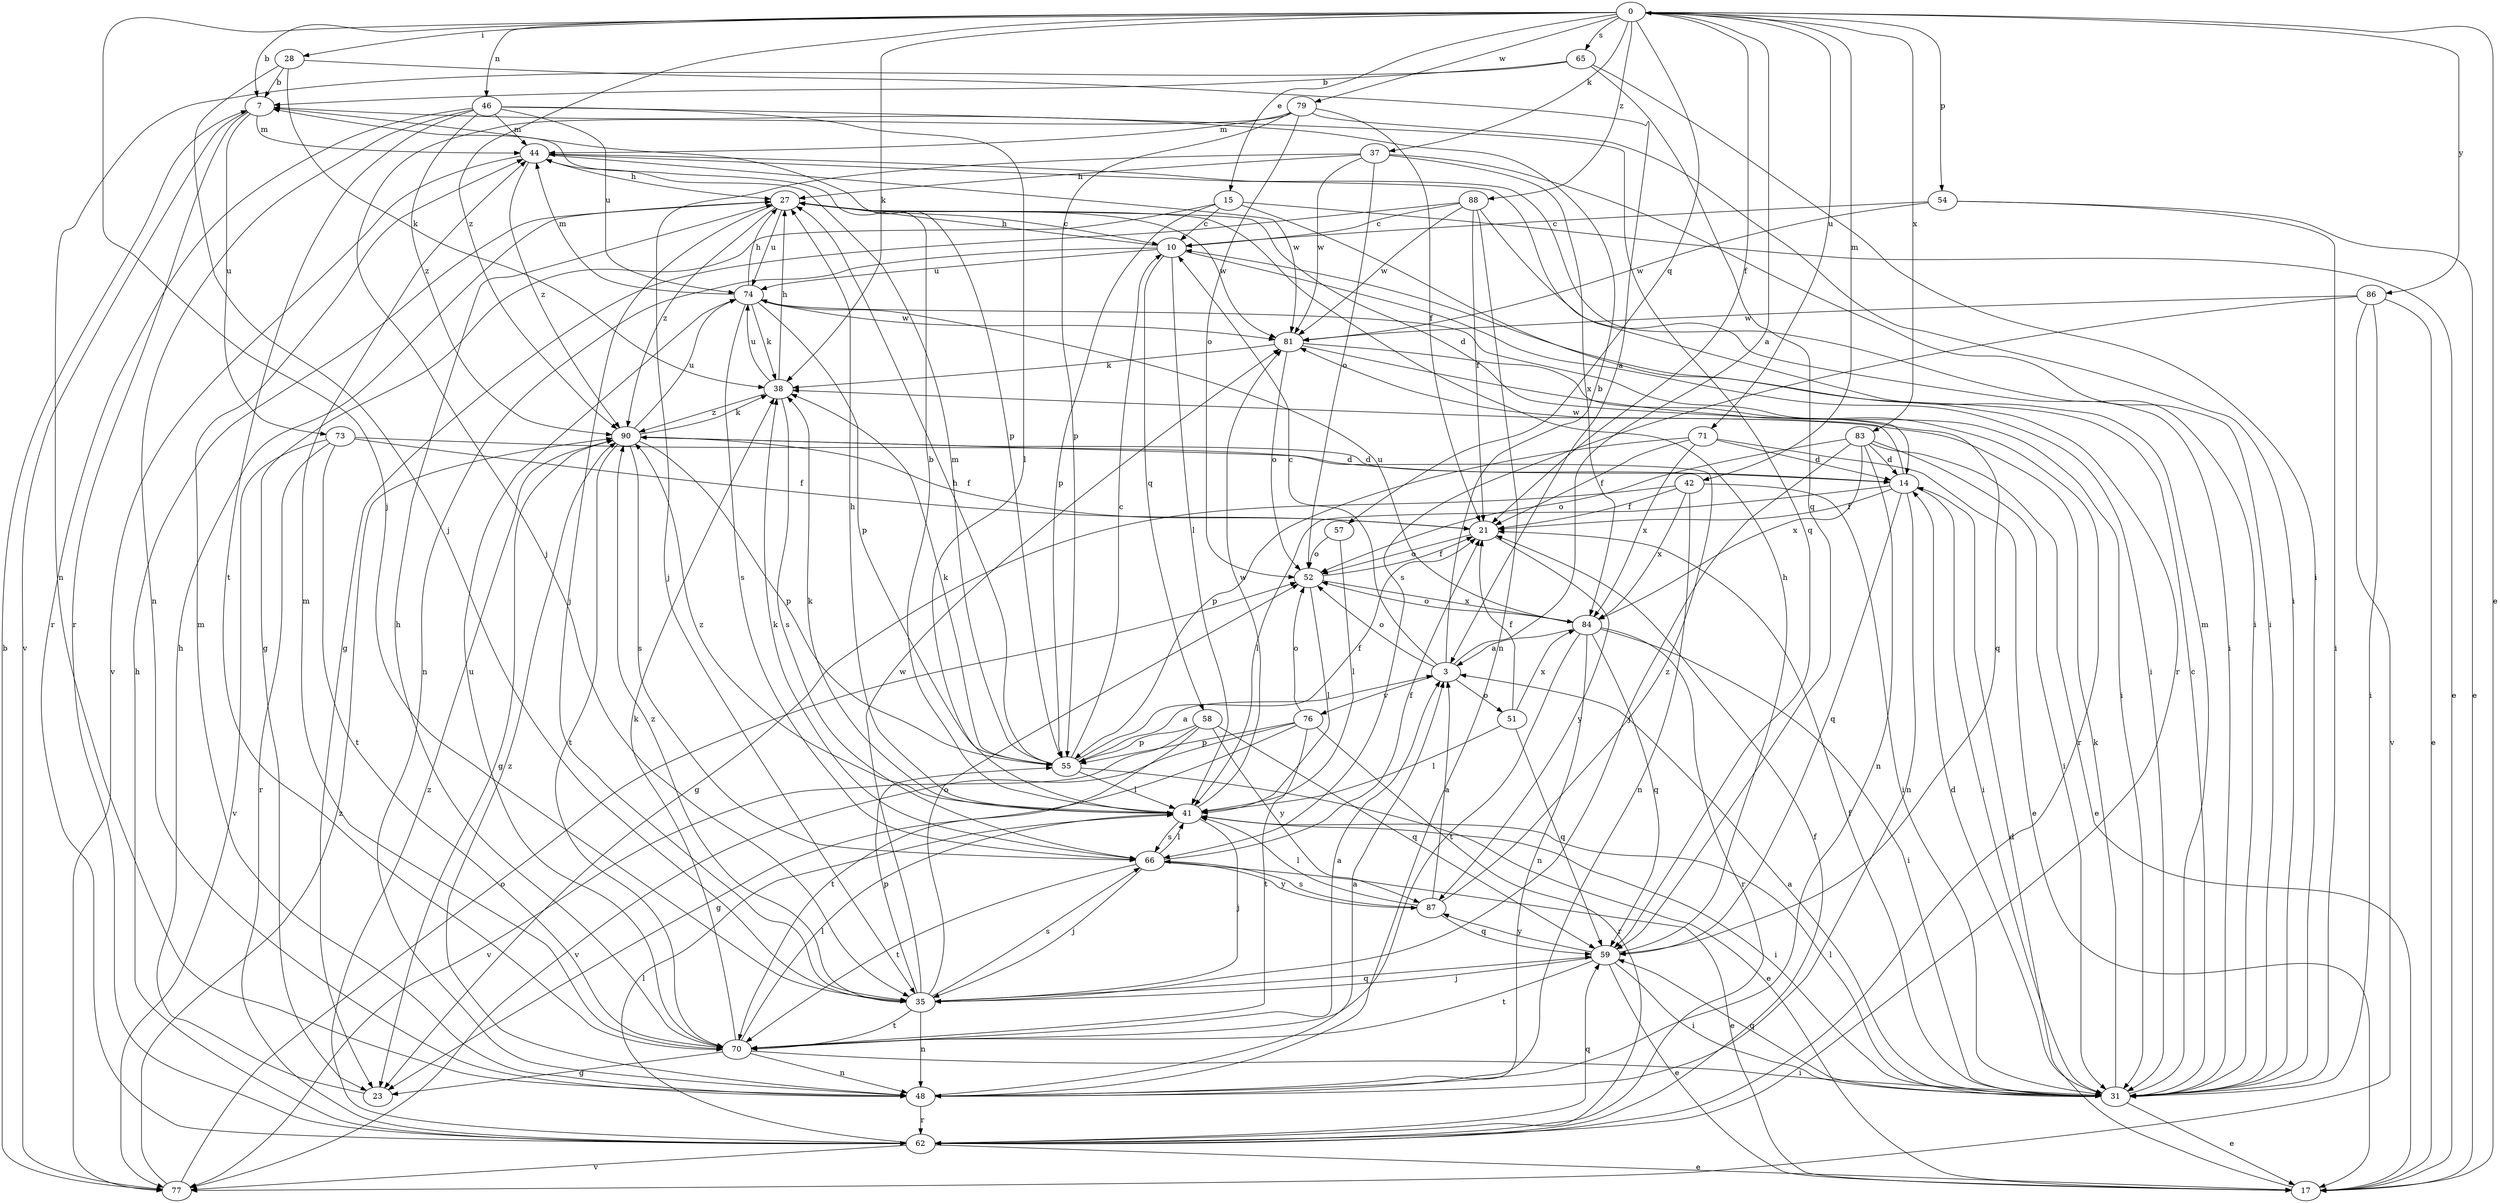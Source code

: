 strict digraph  {
0;
3;
7;
10;
14;
15;
17;
21;
23;
27;
28;
31;
35;
37;
38;
41;
42;
44;
46;
48;
51;
52;
54;
55;
57;
58;
59;
62;
65;
66;
70;
71;
73;
74;
76;
77;
79;
81;
83;
84;
86;
87;
88;
90;
0 -> 7  [label=b];
0 -> 15  [label=e];
0 -> 17  [label=e];
0 -> 21  [label=f];
0 -> 28  [label=i];
0 -> 35  [label=j];
0 -> 37  [label=k];
0 -> 38  [label=k];
0 -> 42  [label=m];
0 -> 46  [label=n];
0 -> 54  [label=p];
0 -> 57  [label=q];
0 -> 65  [label=s];
0 -> 71  [label=u];
0 -> 79  [label=w];
0 -> 83  [label=x];
0 -> 86  [label=y];
0 -> 88  [label=z];
0 -> 90  [label=z];
3 -> 0  [label=a];
3 -> 7  [label=b];
3 -> 10  [label=c];
3 -> 51  [label=o];
3 -> 52  [label=o];
3 -> 76  [label=v];
7 -> 44  [label=m];
7 -> 55  [label=p];
7 -> 62  [label=r];
7 -> 73  [label=u];
7 -> 77  [label=v];
10 -> 27  [label=h];
10 -> 31  [label=i];
10 -> 41  [label=l];
10 -> 48  [label=n];
10 -> 58  [label=q];
10 -> 74  [label=u];
14 -> 21  [label=f];
14 -> 31  [label=i];
14 -> 41  [label=l];
14 -> 48  [label=n];
14 -> 59  [label=q];
14 -> 81  [label=w];
15 -> 10  [label=c];
15 -> 17  [label=e];
15 -> 23  [label=g];
15 -> 55  [label=p];
15 -> 62  [label=r];
17 -> 14  [label=d];
21 -> 52  [label=o];
21 -> 87  [label=y];
23 -> 27  [label=h];
27 -> 10  [label=c];
27 -> 14  [label=d];
27 -> 35  [label=j];
27 -> 74  [label=u];
27 -> 81  [label=w];
27 -> 90  [label=z];
28 -> 3  [label=a];
28 -> 7  [label=b];
28 -> 35  [label=j];
28 -> 38  [label=k];
31 -> 3  [label=a];
31 -> 10  [label=c];
31 -> 14  [label=d];
31 -> 17  [label=e];
31 -> 21  [label=f];
31 -> 38  [label=k];
31 -> 41  [label=l];
31 -> 44  [label=m];
31 -> 59  [label=q];
35 -> 48  [label=n];
35 -> 52  [label=o];
35 -> 55  [label=p];
35 -> 59  [label=q];
35 -> 66  [label=s];
35 -> 70  [label=t];
35 -> 81  [label=w];
35 -> 90  [label=z];
37 -> 27  [label=h];
37 -> 31  [label=i];
37 -> 35  [label=j];
37 -> 52  [label=o];
37 -> 81  [label=w];
37 -> 84  [label=x];
38 -> 27  [label=h];
38 -> 66  [label=s];
38 -> 74  [label=u];
38 -> 90  [label=z];
41 -> 7  [label=b];
41 -> 27  [label=h];
41 -> 31  [label=i];
41 -> 35  [label=j];
41 -> 38  [label=k];
41 -> 66  [label=s];
41 -> 81  [label=w];
41 -> 90  [label=z];
42 -> 21  [label=f];
42 -> 23  [label=g];
42 -> 31  [label=i];
42 -> 48  [label=n];
42 -> 84  [label=x];
44 -> 27  [label=h];
44 -> 31  [label=i];
44 -> 77  [label=v];
44 -> 81  [label=w];
44 -> 90  [label=z];
46 -> 41  [label=l];
46 -> 44  [label=m];
46 -> 48  [label=n];
46 -> 59  [label=q];
46 -> 62  [label=r];
46 -> 70  [label=t];
46 -> 74  [label=u];
46 -> 90  [label=z];
48 -> 3  [label=a];
48 -> 44  [label=m];
48 -> 62  [label=r];
48 -> 90  [label=z];
51 -> 21  [label=f];
51 -> 41  [label=l];
51 -> 59  [label=q];
51 -> 84  [label=x];
52 -> 21  [label=f];
52 -> 41  [label=l];
52 -> 84  [label=x];
54 -> 10  [label=c];
54 -> 17  [label=e];
54 -> 31  [label=i];
54 -> 81  [label=w];
55 -> 3  [label=a];
55 -> 10  [label=c];
55 -> 17  [label=e];
55 -> 21  [label=f];
55 -> 27  [label=h];
55 -> 38  [label=k];
55 -> 41  [label=l];
55 -> 44  [label=m];
57 -> 41  [label=l];
57 -> 52  [label=o];
58 -> 55  [label=p];
58 -> 59  [label=q];
58 -> 70  [label=t];
58 -> 77  [label=v];
58 -> 87  [label=y];
59 -> 17  [label=e];
59 -> 27  [label=h];
59 -> 31  [label=i];
59 -> 35  [label=j];
59 -> 70  [label=t];
59 -> 87  [label=y];
62 -> 17  [label=e];
62 -> 21  [label=f];
62 -> 27  [label=h];
62 -> 41  [label=l];
62 -> 59  [label=q];
62 -> 77  [label=v];
62 -> 90  [label=z];
65 -> 7  [label=b];
65 -> 31  [label=i];
65 -> 48  [label=n];
65 -> 59  [label=q];
66 -> 17  [label=e];
66 -> 21  [label=f];
66 -> 35  [label=j];
66 -> 38  [label=k];
66 -> 41  [label=l];
66 -> 70  [label=t];
66 -> 87  [label=y];
70 -> 3  [label=a];
70 -> 23  [label=g];
70 -> 27  [label=h];
70 -> 31  [label=i];
70 -> 38  [label=k];
70 -> 41  [label=l];
70 -> 44  [label=m];
70 -> 48  [label=n];
70 -> 74  [label=u];
71 -> 14  [label=d];
71 -> 17  [label=e];
71 -> 21  [label=f];
71 -> 55  [label=p];
71 -> 84  [label=x];
73 -> 14  [label=d];
73 -> 21  [label=f];
73 -> 62  [label=r];
73 -> 70  [label=t];
73 -> 77  [label=v];
74 -> 27  [label=h];
74 -> 31  [label=i];
74 -> 38  [label=k];
74 -> 44  [label=m];
74 -> 55  [label=p];
74 -> 66  [label=s];
74 -> 81  [label=w];
76 -> 23  [label=g];
76 -> 52  [label=o];
76 -> 55  [label=p];
76 -> 62  [label=r];
76 -> 70  [label=t];
76 -> 77  [label=v];
77 -> 7  [label=b];
77 -> 52  [label=o];
77 -> 90  [label=z];
79 -> 21  [label=f];
79 -> 31  [label=i];
79 -> 35  [label=j];
79 -> 44  [label=m];
79 -> 52  [label=o];
79 -> 55  [label=p];
81 -> 38  [label=k];
81 -> 52  [label=o];
81 -> 59  [label=q];
81 -> 62  [label=r];
83 -> 14  [label=d];
83 -> 17  [label=e];
83 -> 31  [label=i];
83 -> 35  [label=j];
83 -> 48  [label=n];
83 -> 52  [label=o];
83 -> 84  [label=x];
84 -> 3  [label=a];
84 -> 31  [label=i];
84 -> 48  [label=n];
84 -> 52  [label=o];
84 -> 59  [label=q];
84 -> 62  [label=r];
84 -> 70  [label=t];
84 -> 74  [label=u];
86 -> 17  [label=e];
86 -> 31  [label=i];
86 -> 66  [label=s];
86 -> 77  [label=v];
86 -> 81  [label=w];
87 -> 3  [label=a];
87 -> 41  [label=l];
87 -> 59  [label=q];
87 -> 66  [label=s];
87 -> 90  [label=z];
88 -> 10  [label=c];
88 -> 21  [label=f];
88 -> 23  [label=g];
88 -> 31  [label=i];
88 -> 48  [label=n];
88 -> 81  [label=w];
90 -> 14  [label=d];
90 -> 21  [label=f];
90 -> 23  [label=g];
90 -> 38  [label=k];
90 -> 55  [label=p];
90 -> 66  [label=s];
90 -> 70  [label=t];
90 -> 74  [label=u];
}
